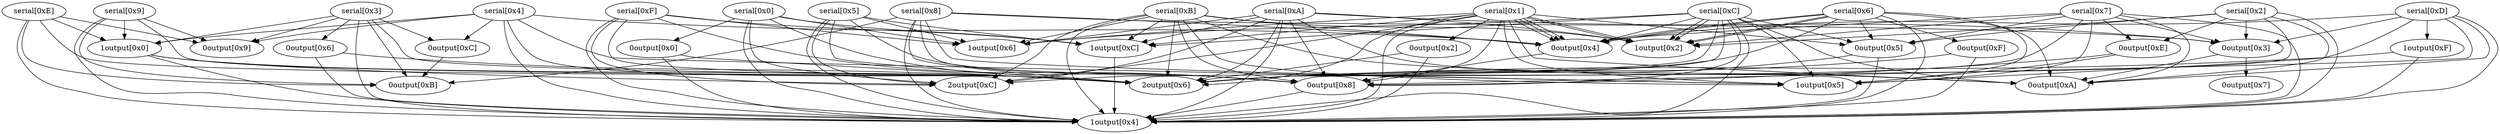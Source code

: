 digraph "decrypt_wb"
{
n1 ;
n1 [label="serial[0xE]"] ;
n2 ;
n2 [label="serial[0xC]"] ;
n3 ;
n3 [label="serial[0x0]"] ;
n4 ;
n4 [label="serial[0x3]"] ;
n5 ;
n5 [label="serial[0xD]"] ;
n6 ;
n6 [label="serial[0xB]"] ;
n7 ;
n7 [label="serial[0x9]"] ;
n8 ;
n8 [label="serial[0x8]"] ;
n9 ;
n9 [label="serial[0xA]"] ;
n10 ;
n10 [label="serial[0xF]"] ;
n11 ;
n11 [label="serial[0x1]"] ;
n12 ;
n12 [label="serial[0x4]"] ;
n13 ;
n13 [label="serial[0x7]"] ;
n14 ;
n14 [label="serial[0x6]"] ;
n15 ;
n15 [label="0output[0x2]"] ;
n11 -> n15 ;
n16 ;
n16 [label="0output[0xF]"] ;
n14 -> n16 ;
n17 ;
n17 [label="0output[0xC]"] ;
n4 -> n17 ;
n12 -> n17 ;
n18 ;
n18 [label="0output[0x0]"] ;
n3 -> n18 ;
n19 ;
n19 [label="0output[0x6]"] ;
n4 -> n19 ;
n20 ;
n20 [label="serial[0x2]"] ;
n21 ;
n21 [label="0output[0xE]"] ;
n13 -> n21 ;
n20 -> n21 ;
n22 ;
n22 [label="0output[0x5]"] ;
n13 -> n22 ;
n11 -> n22 ;
n20 -> n22 ;
n2 -> n22 ;
n14 -> n22 ;
n23 ;
n23 [label="1output[0xF]"] ;
n5 -> n23 ;
n24 ;
n24 [label="0output[0x9]"] ;
n7 -> n24 ;
n4 -> n24 ;
n12 -> n24 ;
n1 -> n24 ;
n25 ;
n25 [label="serial[0x5]"] ;
n26 ;
n26 [label="1output[0x2]"] ;
n11 -> n26 ;
n2 -> n26 ;
n14 -> n26 ;
n20 -> n26 ;
n11 -> n26 ;
n14 -> n26 ;
n9 -> n26 ;
n13 -> n26 ;
n6 -> n26 ;
n2 -> n26 ;
n27 ;
n27 [label="0output[0x3]"] ;
n13 -> n27 ;
n8 -> n27 ;
n9 -> n27 ;
n20 -> n27 ;
n5 -> n27 ;
n28 ;
n28 [label="1output[0x0]"] ;
n7 -> n28 ;
n4 -> n28 ;
n12 -> n28 ;
n1 -> n28 ;
n29 ;
n29 [label="1output[0xC]"] ;
n3 -> n29 ;
n11 -> n29 ;
n9 -> n29 ;
n10 -> n29 ;
n6 -> n29 ;
n2 -> n29 ;
n25 -> n29 ;
n30 ;
n30 [label="0output[0xB]"] ;
n8 -> n30 ;
n17 -> n30 ;
n4 -> n30 ;
n7 -> n30 ;
n1 -> n30 ;
n31 ;
n31 [label="1output[0x6]"] ;
n3 -> n31 ;
n11 -> n31 ;
n9 -> n31 ;
n10 -> n31 ;
n6 -> n31 ;
n2 -> n31 ;
n25 -> n31 ;
n32 ;
n32 [label="0output[0x7]"] ;
n27 -> n32 ;
n33 ;
n33 [label="0output[0x4]"] ;
n11 -> n33 ;
n13 -> n33 ;
n11 -> n33 ;
n14 -> n33 ;
n11 -> n33 ;
n14 -> n33 ;
n8 -> n33 ;
n5 -> n33 ;
n6 -> n33 ;
n2 -> n33 ;
n12 -> n33 ;
n34 ;
n34 [label="0output[0xA]"] ;
n11 -> n34 ;
n14 -> n34 ;
n20 -> n34 ;
n5 -> n34 ;
n9 -> n34 ;
n13 -> n34 ;
n27 -> n34 ;
n6 -> n34 ;
n2 -> n34 ;
n35 ;
n35 [label="0output[0x8]"] ;
n33 -> n35 ;
n3 -> n35 ;
n11 -> n35 ;
n21 -> n35 ;
n8 -> n35 ;
n5 -> n35 ;
n9 -> n35 ;
n10 -> n35 ;
n6 -> n35 ;
n2 -> n35 ;
n25 -> n35 ;
n36 ;
n36 [label="1output[0x5]"] ;
n11 -> n36 ;
n21 -> n36 ;
n14 -> n36 ;
n8 -> n36 ;
n5 -> n36 ;
n13 -> n36 ;
n6 -> n36 ;
n2 -> n36 ;
n12 -> n36 ;
n37 ;
n37 [label="2output[0xC]"] ;
n3 -> n37 ;
n11 -> n37 ;
n28 -> n37 ;
n9 -> n37 ;
n10 -> n37 ;
n6 -> n37 ;
n2 -> n37 ;
n25 -> n37 ;
n38 ;
n38 [label="2output[0x6]"] ;
n18 -> n38 ;
n11 -> n38 ;
n25 -> n38 ;
n19 -> n38 ;
n14 -> n38 ;
n22 -> n38 ;
n7 -> n38 ;
n20 -> n38 ;
n28 -> n38 ;
n1 -> n38 ;
n9 -> n38 ;
n4 -> n38 ;
n23 -> n38 ;
n8 -> n38 ;
n13 -> n38 ;
n15 -> n38 ;
n6 -> n38 ;
n2 -> n38 ;
n12 -> n38 ;
n10 -> n38 ;
n16 -> n38 ;
n39 ;
n39 [label="1output[0x4]"] ;
n19 -> n39 ;
n7 -> n39 ;
n28 -> n39 ;
n5 -> n39 ;
n16 -> n39 ;
n15 -> n39 ;
n35 -> n39 ;
n18 -> n39 ;
n11 -> n39 ;
n4 -> n39 ;
n10 -> n39 ;
n13 -> n39 ;
n6 -> n39 ;
n25 -> n39 ;
n8 -> n39 ;
n22 -> n39 ;
n1 -> n39 ;
n29 -> n39 ;
n3 -> n39 ;
n14 -> n39 ;
n23 -> n39 ;
n20 -> n39 ;
n9 -> n39 ;
n2 -> n39 ;
n12 -> n39 ;
}

